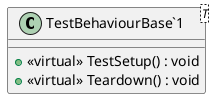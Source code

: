 @startuml
class "TestBehaviourBase`1"<T> {
    + <<virtual>> TestSetup() : void
    + <<virtual>> Teardown() : void
}
@enduml
